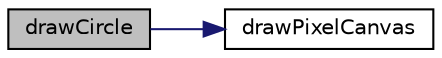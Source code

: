 digraph "drawCircle"
{
 // LATEX_PDF_SIZE
  edge [fontname="Helvetica",fontsize="10",labelfontname="Helvetica",labelfontsize="10"];
  node [fontname="Helvetica",fontsize="10",shape=record];
  rankdir="LR";
  Node1 [label="drawCircle",height=0.2,width=0.4,color="black", fillcolor="grey75", style="filled", fontcolor="black",tooltip="This function draws a circle on the drawing canvas."];
  Node1 -> Node2 [color="midnightblue",fontsize="10",style="solid"];
  Node2 [label="drawPixelCanvas",height=0.2,width=0.4,color="black", fillcolor="white", style="filled",URL="$graphics_8c.html#a9796639951073aea987e7c43c6f5d6ff",tooltip="This function draws a pixel on the drawing canvas."];
}
